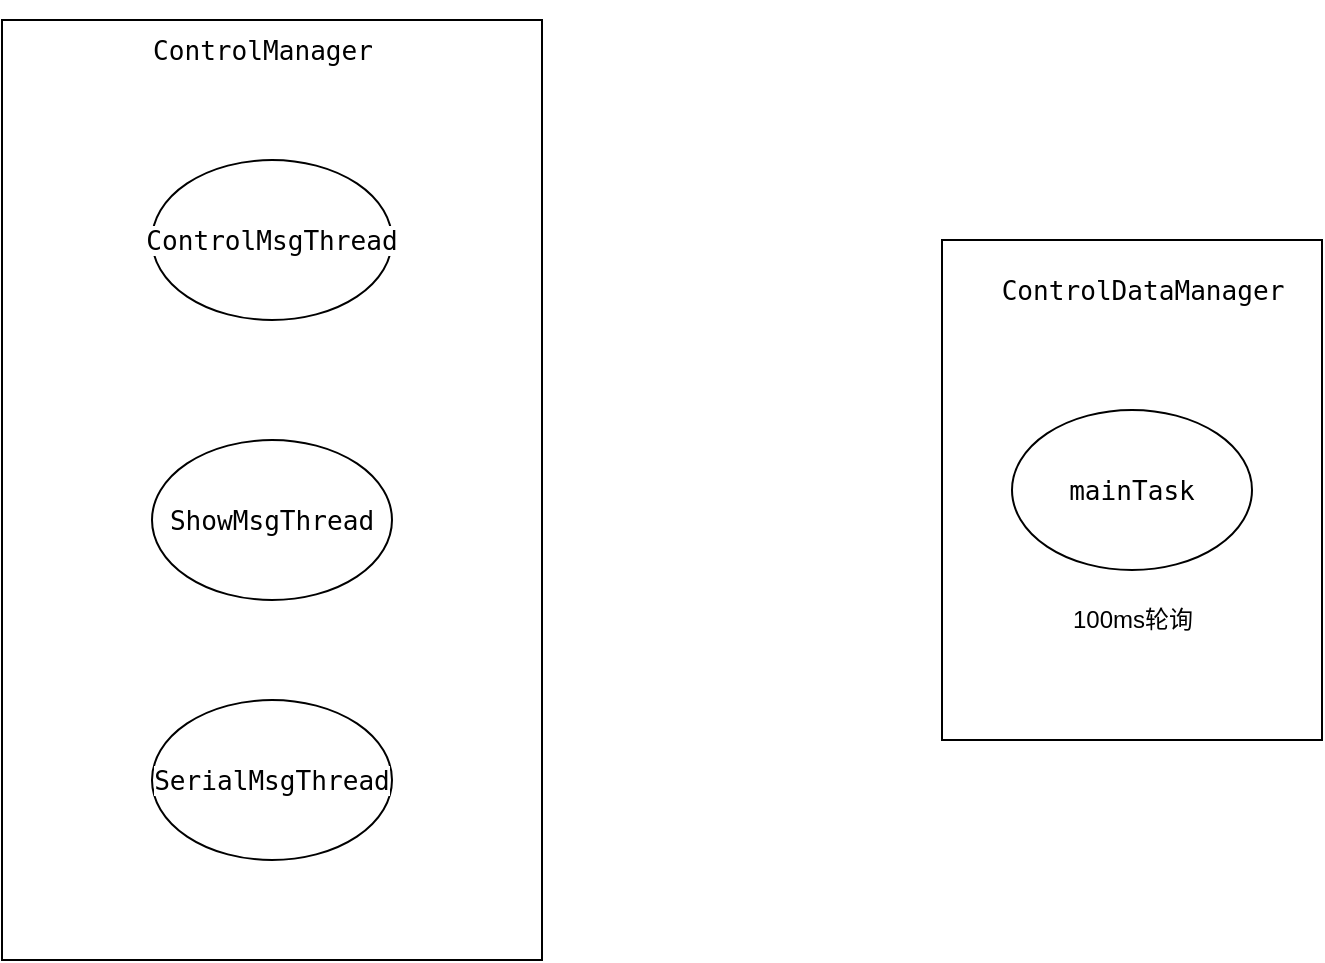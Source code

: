 <mxfile version="14.8.0" type="github">
  <diagram id="GXnI0iMTj2cHC1lOnszO" name="Page-1">
    <mxGraphModel dx="1035" dy="533" grid="1" gridSize="10" guides="1" tooltips="1" connect="1" arrows="1" fold="1" page="1" pageScale="1" pageWidth="827" pageHeight="1169" math="0" shadow="0">
      <root>
        <mxCell id="0" />
        <mxCell id="1" parent="0" />
        <mxCell id="vF5ghhq5Yg48Jj5as7LA-6" value="" style="rounded=0;whiteSpace=wrap;html=1;" vertex="1" parent="1">
          <mxGeometry x="110" y="100" width="270" height="470" as="geometry" />
        </mxCell>
        <mxCell id="vF5ghhq5Yg48Jj5as7LA-2" value="&lt;pre style=&quot;background-color: rgb(255 , 255 , 255) ; font-family: &amp;#34;jetbrains mono&amp;#34; , monospace ; font-size: 9.8pt&quot;&gt;ControlManager&lt;/pre&gt;" style="text;html=1;align=center;verticalAlign=middle;resizable=0;points=[];autosize=1;strokeColor=none;" vertex="1" parent="1">
          <mxGeometry x="185" y="90" width="110" height="50" as="geometry" />
        </mxCell>
        <mxCell id="vF5ghhq5Yg48Jj5as7LA-3" value="&lt;pre style=&quot;background-color: rgb(255 , 255 , 255) ; font-family: &amp;#34;jetbrains mono&amp;#34; , monospace ; font-size: 9.8pt&quot;&gt;ControlMsgThread&lt;/pre&gt;" style="ellipse;whiteSpace=wrap;html=1;" vertex="1" parent="1">
          <mxGeometry x="185" y="170" width="120" height="80" as="geometry" />
        </mxCell>
        <mxCell id="vF5ghhq5Yg48Jj5as7LA-4" value="&lt;pre style=&quot;background-color: rgb(255 , 255 , 255) ; font-family: &amp;#34;jetbrains mono&amp;#34; , monospace ; font-size: 9.8pt&quot;&gt;ShowMsgThread&lt;/pre&gt;" style="ellipse;whiteSpace=wrap;html=1;" vertex="1" parent="1">
          <mxGeometry x="185" y="310" width="120" height="80" as="geometry" />
        </mxCell>
        <mxCell id="vF5ghhq5Yg48Jj5as7LA-5" value="&lt;pre style=&quot;background-color: rgb(255 , 255 , 255) ; font-family: &amp;#34;jetbrains mono&amp;#34; , monospace ; font-size: 9.8pt&quot;&gt;SerialMsgThread&lt;/pre&gt;" style="ellipse;whiteSpace=wrap;html=1;" vertex="1" parent="1">
          <mxGeometry x="185" y="440" width="120" height="80" as="geometry" />
        </mxCell>
        <mxCell id="vF5ghhq5Yg48Jj5as7LA-7" value="" style="rounded=0;whiteSpace=wrap;html=1;" vertex="1" parent="1">
          <mxGeometry x="580" y="210" width="190" height="250" as="geometry" />
        </mxCell>
        <mxCell id="vF5ghhq5Yg48Jj5as7LA-8" value="&lt;pre style=&quot;background-color: rgb(255 , 255 , 255) ; font-family: &amp;#34;jetbrains mono&amp;#34; , monospace ; font-size: 9.8pt&quot;&gt;mainTask&lt;/pre&gt;" style="ellipse;whiteSpace=wrap;html=1;" vertex="1" parent="1">
          <mxGeometry x="615" y="295" width="120" height="80" as="geometry" />
        </mxCell>
        <mxCell id="vF5ghhq5Yg48Jj5as7LA-9" value="&lt;pre style=&quot;background-color: rgb(255 , 255 , 255) ; font-family: &amp;#34;jetbrains mono&amp;#34; , monospace ; font-size: 9.8pt&quot;&gt;ControlDataManager&lt;/pre&gt;" style="text;html=1;align=center;verticalAlign=middle;resizable=0;points=[];autosize=1;strokeColor=none;" vertex="1" parent="1">
          <mxGeometry x="610" y="210" width="140" height="50" as="geometry" />
        </mxCell>
        <mxCell id="vF5ghhq5Yg48Jj5as7LA-13" value="100ms轮询" style="text;html=1;align=center;verticalAlign=middle;resizable=0;points=[];autosize=1;strokeColor=none;" vertex="1" parent="1">
          <mxGeometry x="635" y="390" width="80" height="20" as="geometry" />
        </mxCell>
      </root>
    </mxGraphModel>
  </diagram>
</mxfile>
